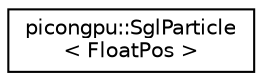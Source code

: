 digraph "Graphical Class Hierarchy"
{
 // LATEX_PDF_SIZE
  edge [fontname="Helvetica",fontsize="10",labelfontname="Helvetica",labelfontsize="10"];
  node [fontname="Helvetica",fontsize="10",shape=record];
  rankdir="LR";
  Node0 [label="picongpu::SglParticle\l\< FloatPos \>",height=0.2,width=0.4,color="black", fillcolor="white", style="filled",URL="$structpicongpu_1_1_sgl_particle.html",tooltip=" "];
}
